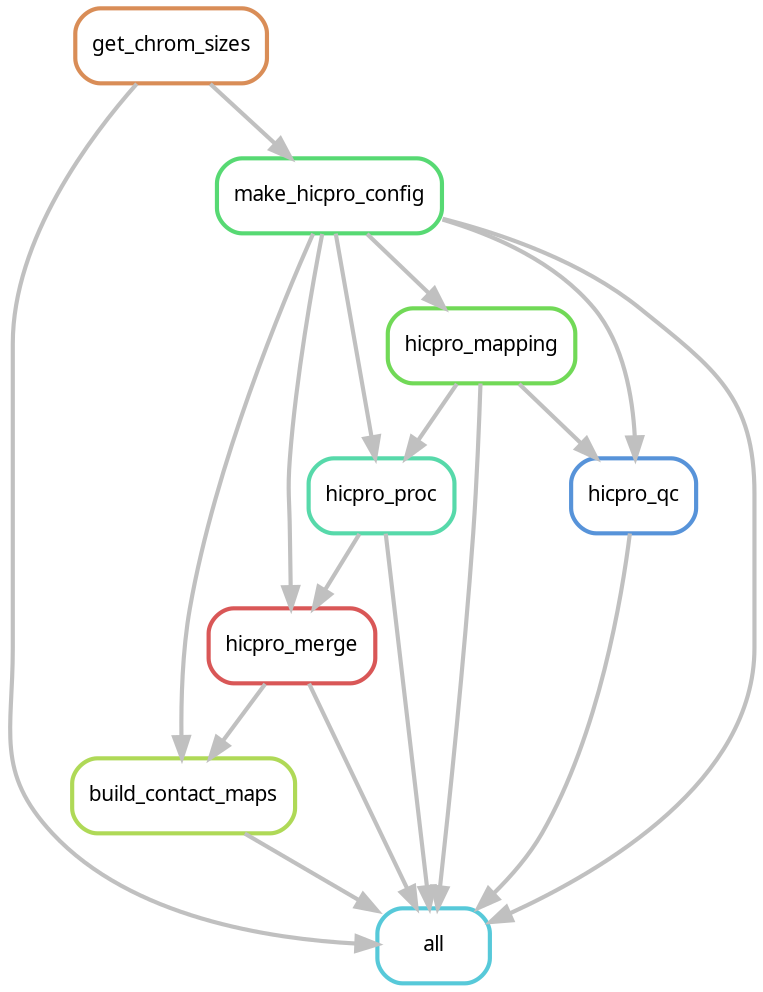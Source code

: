 digraph snakemake_dag {
    graph[bgcolor=white, margin=0];
    node[shape=box, style=rounded, fontname=sans,                 fontsize=10, penwidth=2];
    edge[penwidth=2, color=grey];
	0[label = "all", color = "0.52 0.6 0.85", style="rounded"];
	1[label = "get_chrom_sizes", color = "0.07 0.6 0.85", style="rounded"];
	2[label = "build_contact_maps", color = "0.22 0.6 0.85", style="rounded"];
	3[label = "hicpro_mapping", color = "0.30 0.6 0.85", style="rounded"];
	4[label = "hicpro_proc", color = "0.44 0.6 0.85", style="rounded"];
	5[label = "hicpro_merge", color = "0.00 0.6 0.85", style="rounded"];
	6[label = "hicpro_qc", color = "0.59 0.6 0.85", style="rounded"];
	7[label = "make_hicpro_config", color = "0.37 0.6 0.85", style="rounded"];
	5 -> 0
	1 -> 0
	2 -> 0
	3 -> 0
	7 -> 0
	4 -> 0
	6 -> 0
	7 -> 2
	5 -> 2
	7 -> 3
	3 -> 4
	7 -> 4
	7 -> 5
	4 -> 5
	3 -> 6
	7 -> 6
	1 -> 7
}            
